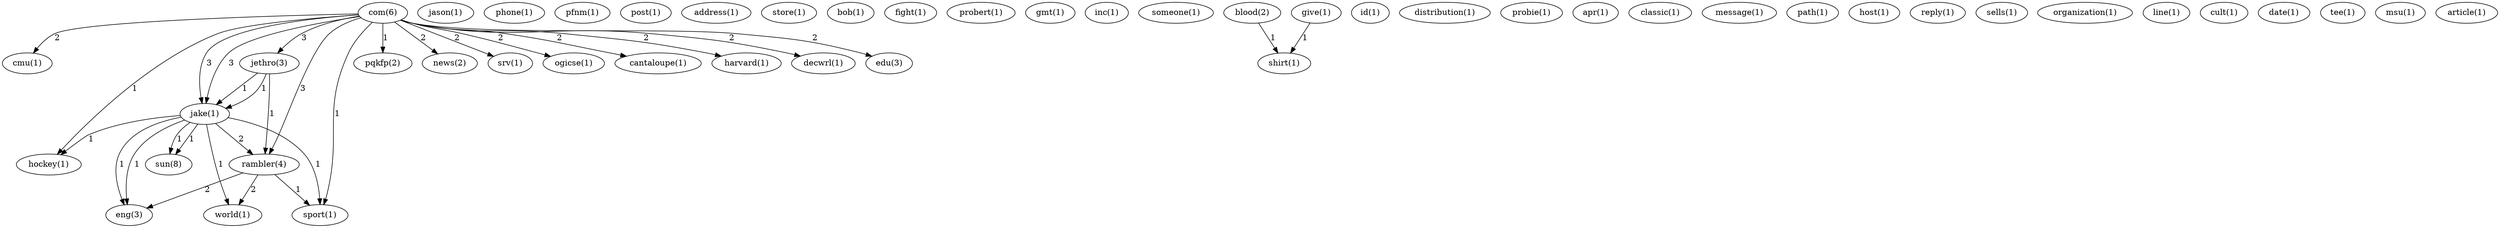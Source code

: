 digraph G {
  com [ label="com(6)" ];
  cmu [ label="cmu(1)" ];
  jethro [ label="jethro(3)" ];
  jake [ label="jake(3)" ];
  pqkfp [ label="pqkfp(2)" ];
  hockey [ label="hockey(1)" ];
  rambler [ label="rambler(4)" ];
  news [ label="news(2)" ];
  sport [ label="sport(1)" ];
  srv [ label="srv(1)" ];
  jake [ label="jake(1)" ];
  ogicse [ label="ogicse(1)" ];
  cantaloupe [ label="cantaloupe(1)" ];
  harvard [ label="harvard(1)" ];
  decwrl [ label="decwrl(1)" ];
  edu [ label="edu(3)" ];
  jason [ label="jason(1)" ];
  phone [ label="phone(1)" ];
  world [ label="world(1)" ];
  eng [ label="eng(3)" ];
  sun [ label="sun(8)" ];
  pfnm [ label="pfnm(1)" ];
  post [ label="post(1)" ];
  address [ label="address(1)" ];
  store [ label="store(1)" ];
  bob [ label="bob(1)" ];
  fight [ label="fight(1)" ];
  probert [ label="probert(1)" ];
  gmt [ label="gmt(1)" ];
  inc [ label="inc(1)" ];
  someone [ label="someone(1)" ];
  blood [ label="blood(2)" ];
  shirt [ label="shirt(1)" ];
  id [ label="id(1)" ];
  distribution [ label="distribution(1)" ];
  probie [ label="probie(1)" ];
  apr [ label="apr(1)" ];
  classic [ label="classic(1)" ];
  message [ label="message(1)" ];
  path [ label="path(1)" ];
  host [ label="host(1)" ];
  reply [ label="reply(1)" ];
  sells [ label="sells(1)" ];
  organization [ label="organization(1)" ];
  line [ label="line(1)" ];
  give [ label="give(1)" ];
  cult [ label="cult(1)" ];
  date [ label="date(1)" ];
  tee [ label="tee(1)" ];
  msu [ label="msu(1)" ];
  article [ label="article(1)" ];
  com -> cmu [ label="2" ];
  com -> jethro [ label="3" ];
  com -> jake [ label="3" ];
  com -> pqkfp [ label="1" ];
  com -> hockey [ label="1" ];
  com -> rambler [ label="3" ];
  com -> news [ label="2" ];
  com -> sport [ label="1" ];
  com -> srv [ label="2" ];
  com -> jake [ label="3" ];
  com -> ogicse [ label="2" ];
  com -> cantaloupe [ label="2" ];
  com -> harvard [ label="2" ];
  com -> decwrl [ label="2" ];
  com -> edu [ label="2" ];
  jethro -> jake [ label="1" ];
  jethro -> rambler [ label="1" ];
  jethro -> jake [ label="1" ];
  jake -> hockey [ label="1" ];
  jake -> rambler [ label="2" ];
  jake -> world [ label="1" ];
  jake -> sport [ label="1" ];
  jake -> eng [ label="1" ];
  jake -> sun [ label="1" ];
  rambler -> world [ label="2" ];
  rambler -> sport [ label="1" ];
  rambler -> eng [ label="2" ];
  blood -> shirt [ label="1" ];
  jake -> eng [ label="1" ];
  jake -> sun [ label="1" ];
  give -> shirt [ label="1" ];
}

